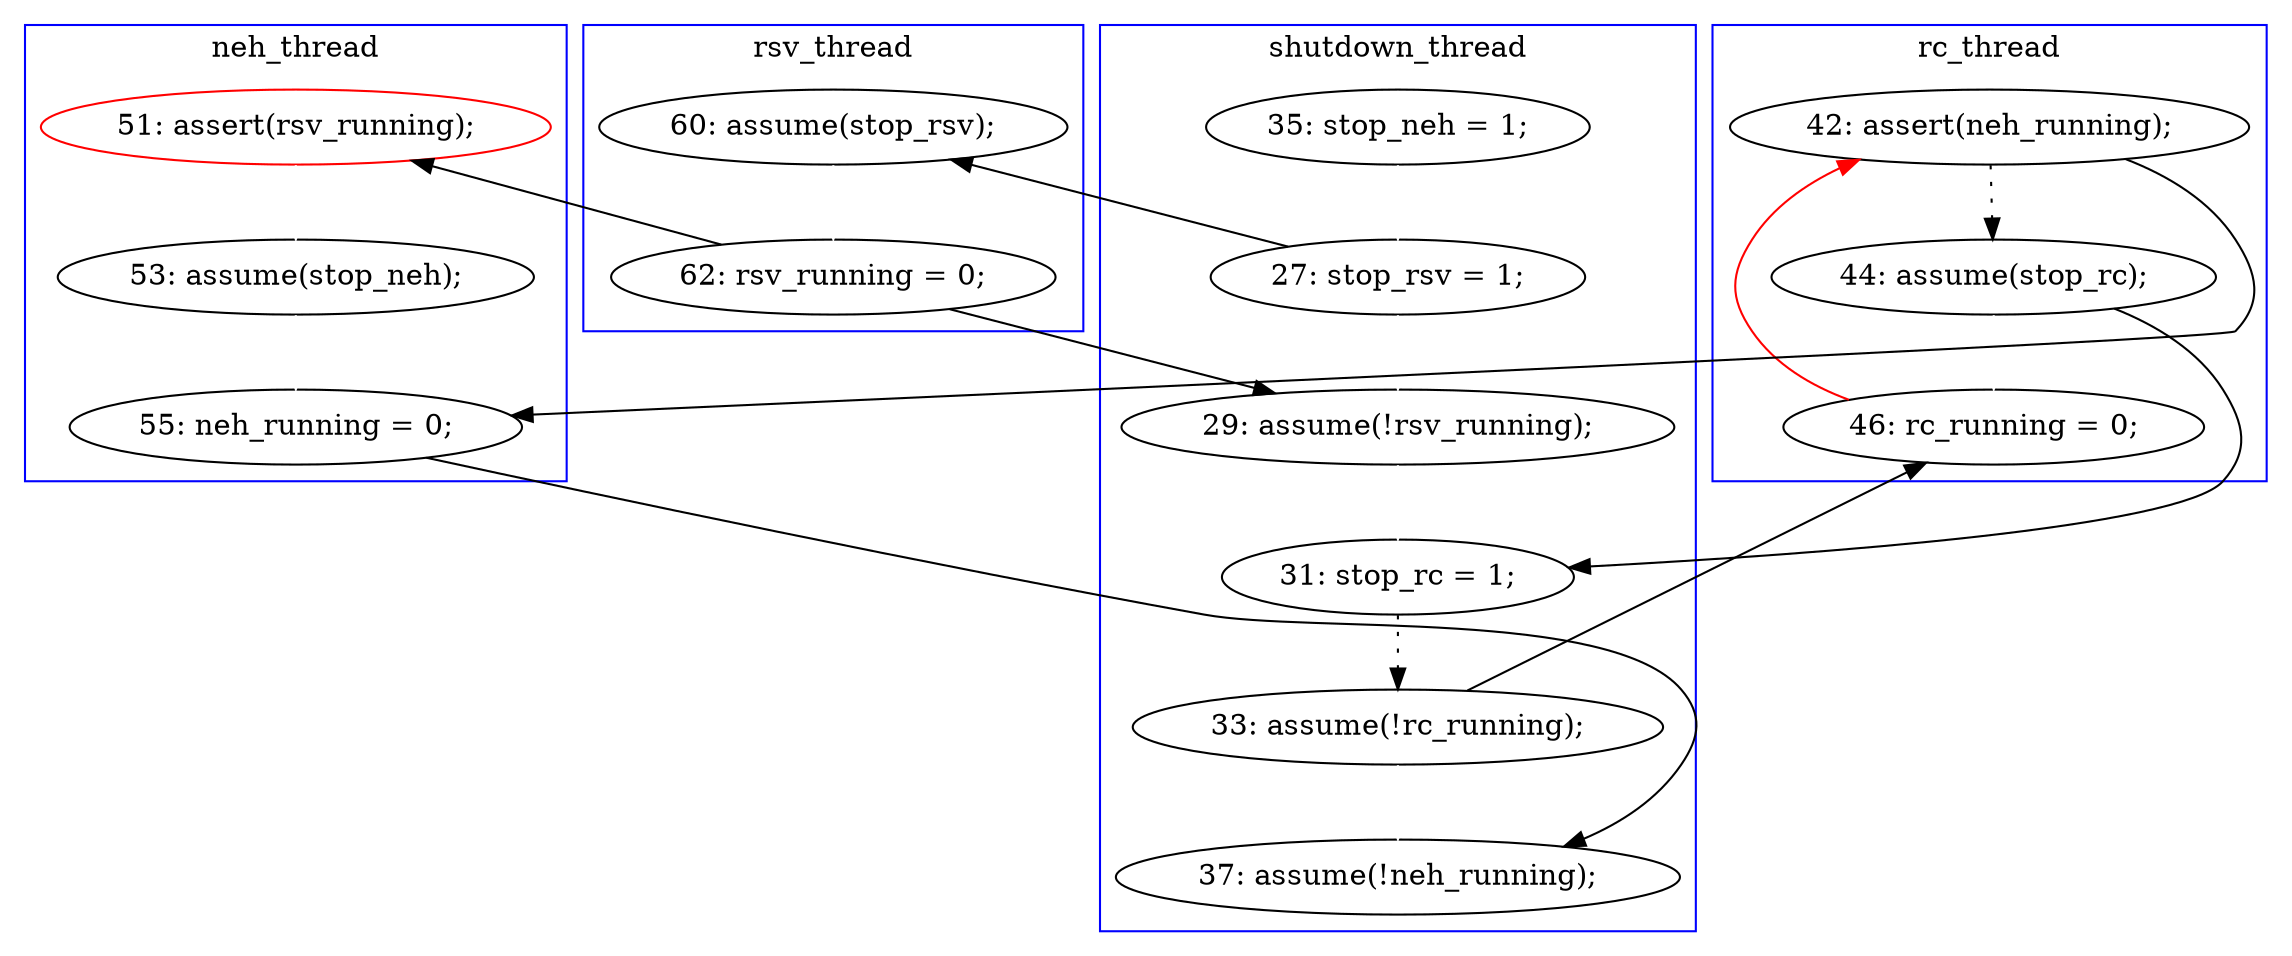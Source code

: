 digraph Counterexample {
	13 -> 19 [color = black, style = solid, constraint = false]
	22 -> 26 [color = white, style = solid]
	25 -> 28 [color = black, style = solid, constraint = false]
	20 -> 21 [color = black, style = solid, constraint = false]
	19 -> 20 [color = white, style = solid]
	20 -> 27 [color = black, style = solid, constraint = false]
	13 -> 27 [color = white, style = solid]
	25 -> 37 [color = white, style = solid]
	28 -> 29 [color = black, style = dotted]
	18 -> 26 [color = black, style = solid, constraint = false]
	18 -> 25 [color = black, style = dotted]
	29 -> 30 [color = white, style = solid]
	21 -> 22 [color = white, style = solid]
	29 -> 37 [color = black, style = solid, constraint = false]
	37 -> 18 [color = red, style = solid, constraint = false]
	26 -> 30 [color = black, style = solid, constraint = false]
	27 -> 28 [color = white, style = solid]
	12 -> 13 [color = white, style = solid]
	subgraph cluster4 {
		label = rsv_thread
		color = blue
		19  [label = "60: assume(stop_rsv);"]
		20  [label = "62: rsv_running = 0;"]
	}
	subgraph cluster2 {
		label = rc_thread
		color = blue
		37  [label = "46: rc_running = 0;"]
		18  [label = "42: assert(neh_running);"]
		25  [label = "44: assume(stop_rc);"]
	}
	subgraph cluster1 {
		label = shutdown_thread
		color = blue
		13  [label = "27: stop_rsv = 1;"]
		12  [label = "35: stop_neh = 1;"]
		28  [label = "31: stop_rc = 1;"]
		29  [label = "33: assume(!rc_running);"]
		27  [label = "29: assume(!rsv_running);"]
		30  [label = "37: assume(!neh_running);"]
	}
	subgraph cluster3 {
		label = neh_thread
		color = blue
		22  [label = "53: assume(stop_neh);"]
		21  [label = "51: assert(rsv_running);", color = red]
		26  [label = "55: neh_running = 0;"]
	}
}